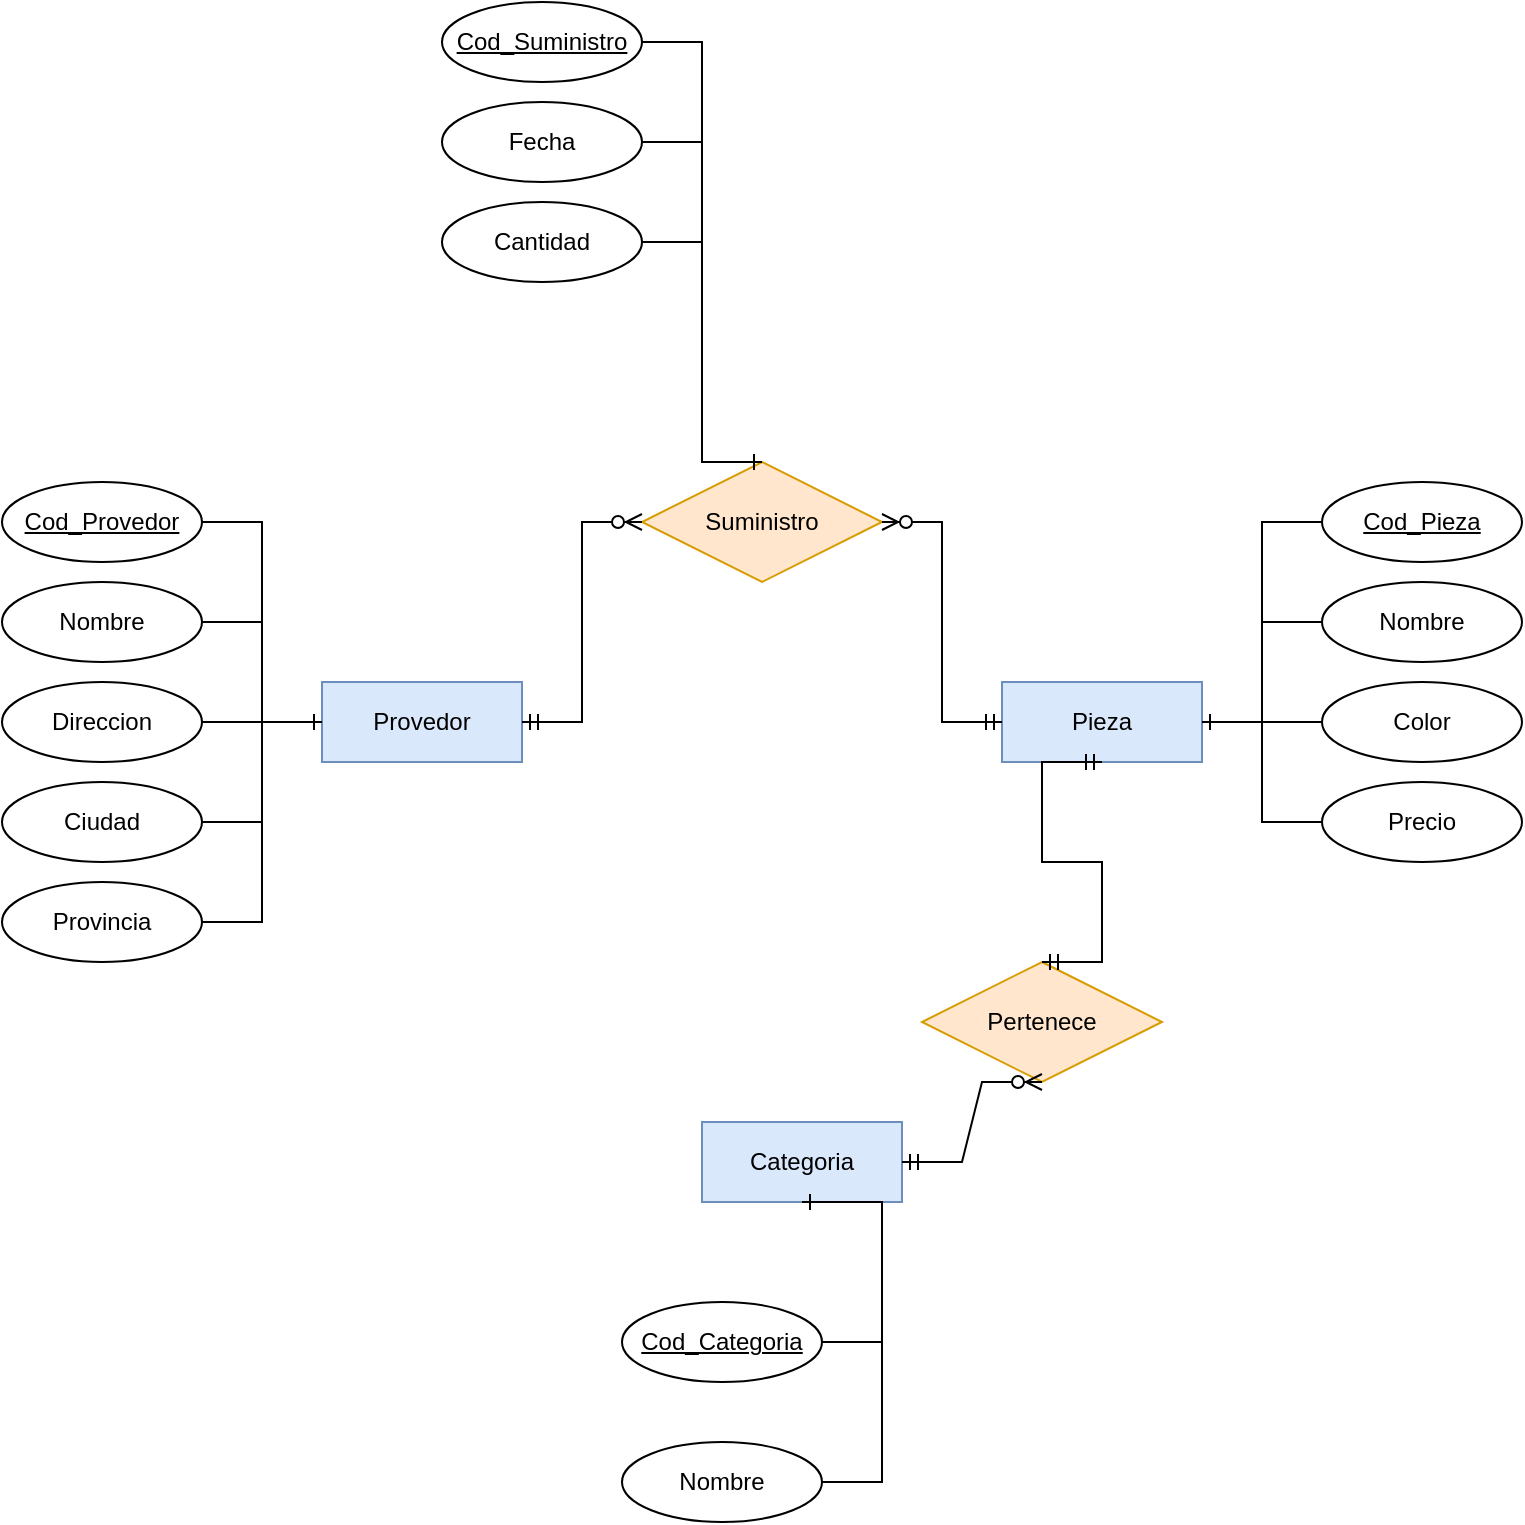 <mxfile version="21.6.2" type="github">
  <diagram name="Page-1" id="jrfXAR7NFiyqUkJSURD9">
    <mxGraphModel dx="880" dy="1610" grid="1" gridSize="10" guides="1" tooltips="1" connect="1" arrows="1" fold="1" page="1" pageScale="1" pageWidth="850" pageHeight="1100" math="0" shadow="0">
      <root>
        <mxCell id="0" />
        <mxCell id="1" parent="0" />
        <mxCell id="upm2bmq5loo3M3weXZuY-2" value="Provedor" style="whiteSpace=wrap;html=1;align=center;fillColor=#dae8fc;strokeColor=#6c8ebf;" vertex="1" parent="1">
          <mxGeometry x="160" y="100" width="100" height="40" as="geometry" />
        </mxCell>
        <mxCell id="upm2bmq5loo3M3weXZuY-3" value="Cod_Provedor" style="ellipse;whiteSpace=wrap;html=1;align=center;fontStyle=4;" vertex="1" parent="1">
          <mxGeometry width="100" height="40" as="geometry" />
        </mxCell>
        <mxCell id="upm2bmq5loo3M3weXZuY-4" value="Nombre" style="ellipse;whiteSpace=wrap;html=1;align=center;" vertex="1" parent="1">
          <mxGeometry y="50" width="100" height="40" as="geometry" />
        </mxCell>
        <mxCell id="upm2bmq5loo3M3weXZuY-5" value="Direccion" style="ellipse;whiteSpace=wrap;html=1;align=center;" vertex="1" parent="1">
          <mxGeometry y="100" width="100" height="40" as="geometry" />
        </mxCell>
        <mxCell id="upm2bmq5loo3M3weXZuY-6" value="&lt;div&gt;Ciudad&lt;/div&gt;" style="ellipse;whiteSpace=wrap;html=1;align=center;" vertex="1" parent="1">
          <mxGeometry y="150" width="100" height="40" as="geometry" />
        </mxCell>
        <mxCell id="upm2bmq5loo3M3weXZuY-7" value="Provincia" style="ellipse;whiteSpace=wrap;html=1;align=center;" vertex="1" parent="1">
          <mxGeometry y="200" width="100" height="40" as="geometry" />
        </mxCell>
        <mxCell id="upm2bmq5loo3M3weXZuY-8" value="" style="edgeStyle=entityRelationEdgeStyle;fontSize=12;html=1;endArrow=ERone;endFill=1;rounded=0;" edge="1" parent="1" source="upm2bmq5loo3M3weXZuY-3" target="upm2bmq5loo3M3weXZuY-2">
          <mxGeometry width="100" height="100" relative="1" as="geometry">
            <mxPoint x="370" y="320" as="sourcePoint" />
            <mxPoint x="470" y="220" as="targetPoint" />
          </mxGeometry>
        </mxCell>
        <mxCell id="upm2bmq5loo3M3weXZuY-9" value="" style="edgeStyle=entityRelationEdgeStyle;fontSize=12;html=1;endArrow=ERone;endFill=1;rounded=0;" edge="1" parent="1" source="upm2bmq5loo3M3weXZuY-4" target="upm2bmq5loo3M3weXZuY-2">
          <mxGeometry width="100" height="100" relative="1" as="geometry">
            <mxPoint x="370" y="320" as="sourcePoint" />
            <mxPoint x="470" y="220" as="targetPoint" />
          </mxGeometry>
        </mxCell>
        <mxCell id="upm2bmq5loo3M3weXZuY-10" value="" style="edgeStyle=entityRelationEdgeStyle;fontSize=12;html=1;endArrow=ERone;endFill=1;rounded=0;" edge="1" parent="1" source="upm2bmq5loo3M3weXZuY-5" target="upm2bmq5loo3M3weXZuY-2">
          <mxGeometry width="100" height="100" relative="1" as="geometry">
            <mxPoint x="370" y="320" as="sourcePoint" />
            <mxPoint x="470" y="220" as="targetPoint" />
          </mxGeometry>
        </mxCell>
        <mxCell id="upm2bmq5loo3M3weXZuY-11" value="" style="edgeStyle=entityRelationEdgeStyle;fontSize=12;html=1;endArrow=ERone;endFill=1;rounded=0;" edge="1" parent="1" source="upm2bmq5loo3M3weXZuY-6" target="upm2bmq5loo3M3weXZuY-2">
          <mxGeometry width="100" height="100" relative="1" as="geometry">
            <mxPoint x="370" y="320" as="sourcePoint" />
            <mxPoint x="470" y="220" as="targetPoint" />
          </mxGeometry>
        </mxCell>
        <mxCell id="upm2bmq5loo3M3weXZuY-12" value="" style="edgeStyle=entityRelationEdgeStyle;fontSize=12;html=1;endArrow=ERone;endFill=1;rounded=0;" edge="1" parent="1" source="upm2bmq5loo3M3weXZuY-7" target="upm2bmq5loo3M3weXZuY-2">
          <mxGeometry width="100" height="100" relative="1" as="geometry">
            <mxPoint x="370" y="320" as="sourcePoint" />
            <mxPoint x="470" y="220" as="targetPoint" />
          </mxGeometry>
        </mxCell>
        <mxCell id="upm2bmq5loo3M3weXZuY-13" value="Pieza" style="whiteSpace=wrap;html=1;align=center;fillColor=#dae8fc;strokeColor=#6c8ebf;" vertex="1" parent="1">
          <mxGeometry x="500" y="100" width="100" height="40" as="geometry" />
        </mxCell>
        <mxCell id="upm2bmq5loo3M3weXZuY-14" value="&lt;div&gt;Cod_Pieza&lt;/div&gt;" style="ellipse;whiteSpace=wrap;html=1;align=center;fontStyle=4;" vertex="1" parent="1">
          <mxGeometry x="660" width="100" height="40" as="geometry" />
        </mxCell>
        <mxCell id="upm2bmq5loo3M3weXZuY-15" value="&lt;div&gt;Nombre&lt;/div&gt;" style="ellipse;whiteSpace=wrap;html=1;align=center;" vertex="1" parent="1">
          <mxGeometry x="660" y="50" width="100" height="40" as="geometry" />
        </mxCell>
        <mxCell id="upm2bmq5loo3M3weXZuY-16" value="Color" style="ellipse;whiteSpace=wrap;html=1;align=center;" vertex="1" parent="1">
          <mxGeometry x="660" y="100" width="100" height="40" as="geometry" />
        </mxCell>
        <mxCell id="upm2bmq5loo3M3weXZuY-17" value="Precio" style="ellipse;whiteSpace=wrap;html=1;align=center;" vertex="1" parent="1">
          <mxGeometry x="660" y="150" width="100" height="40" as="geometry" />
        </mxCell>
        <mxCell id="upm2bmq5loo3M3weXZuY-19" value="" style="edgeStyle=entityRelationEdgeStyle;fontSize=12;html=1;endArrow=ERone;endFill=1;rounded=0;" edge="1" parent="1" source="upm2bmq5loo3M3weXZuY-15" target="upm2bmq5loo3M3weXZuY-13">
          <mxGeometry width="100" height="100" relative="1" as="geometry">
            <mxPoint x="370" y="320" as="sourcePoint" />
            <mxPoint x="470" y="220" as="targetPoint" />
          </mxGeometry>
        </mxCell>
        <mxCell id="upm2bmq5loo3M3weXZuY-20" value="" style="edgeStyle=entityRelationEdgeStyle;fontSize=12;html=1;endArrow=ERone;endFill=1;rounded=0;" edge="1" parent="1" source="upm2bmq5loo3M3weXZuY-16" target="upm2bmq5loo3M3weXZuY-13">
          <mxGeometry width="100" height="100" relative="1" as="geometry">
            <mxPoint x="370" y="320" as="sourcePoint" />
            <mxPoint x="470" y="220" as="targetPoint" />
          </mxGeometry>
        </mxCell>
        <mxCell id="upm2bmq5loo3M3weXZuY-21" value="" style="edgeStyle=entityRelationEdgeStyle;fontSize=12;html=1;endArrow=ERone;endFill=1;rounded=0;" edge="1" parent="1" source="upm2bmq5loo3M3weXZuY-17" target="upm2bmq5loo3M3weXZuY-13">
          <mxGeometry width="100" height="100" relative="1" as="geometry">
            <mxPoint x="370" y="320" as="sourcePoint" />
            <mxPoint x="470" y="220" as="targetPoint" />
          </mxGeometry>
        </mxCell>
        <mxCell id="upm2bmq5loo3M3weXZuY-22" value="" style="edgeStyle=entityRelationEdgeStyle;fontSize=12;html=1;endArrow=ERone;endFill=1;rounded=0;" edge="1" parent="1" source="upm2bmq5loo3M3weXZuY-14" target="upm2bmq5loo3M3weXZuY-13">
          <mxGeometry width="100" height="100" relative="1" as="geometry">
            <mxPoint x="370" y="320" as="sourcePoint" />
            <mxPoint x="470" y="220" as="targetPoint" />
          </mxGeometry>
        </mxCell>
        <mxCell id="upm2bmq5loo3M3weXZuY-23" value="Categoria" style="whiteSpace=wrap;html=1;align=center;fillColor=#dae8fc;strokeColor=#6c8ebf;" vertex="1" parent="1">
          <mxGeometry x="350" y="320" width="100" height="40" as="geometry" />
        </mxCell>
        <mxCell id="upm2bmq5loo3M3weXZuY-24" value="Cod_Categoria" style="ellipse;whiteSpace=wrap;html=1;align=center;fontStyle=4;" vertex="1" parent="1">
          <mxGeometry x="310" y="410" width="100" height="40" as="geometry" />
        </mxCell>
        <mxCell id="upm2bmq5loo3M3weXZuY-25" value="Nombre" style="ellipse;whiteSpace=wrap;html=1;align=center;" vertex="1" parent="1">
          <mxGeometry x="310" y="480" width="100" height="40" as="geometry" />
        </mxCell>
        <mxCell id="upm2bmq5loo3M3weXZuY-26" value="" style="edgeStyle=entityRelationEdgeStyle;fontSize=12;html=1;endArrow=ERone;endFill=1;rounded=0;entryX=0.5;entryY=1;entryDx=0;entryDy=0;" edge="1" parent="1" source="upm2bmq5loo3M3weXZuY-24" target="upm2bmq5loo3M3weXZuY-23">
          <mxGeometry width="100" height="100" relative="1" as="geometry">
            <mxPoint x="370" y="350" as="sourcePoint" />
            <mxPoint x="470" y="250" as="targetPoint" />
          </mxGeometry>
        </mxCell>
        <mxCell id="upm2bmq5loo3M3weXZuY-27" value="" style="edgeStyle=entityRelationEdgeStyle;fontSize=12;html=1;endArrow=ERone;endFill=1;rounded=0;entryX=0.5;entryY=1;entryDx=0;entryDy=0;" edge="1" parent="1" source="upm2bmq5loo3M3weXZuY-25" target="upm2bmq5loo3M3weXZuY-23">
          <mxGeometry width="100" height="100" relative="1" as="geometry">
            <mxPoint x="370" y="350" as="sourcePoint" />
            <mxPoint x="470" y="250" as="targetPoint" />
          </mxGeometry>
        </mxCell>
        <mxCell id="upm2bmq5loo3M3weXZuY-28" value="Suministro" style="shape=rhombus;perimeter=rhombusPerimeter;whiteSpace=wrap;html=1;align=center;fillColor=#ffe6cc;strokeColor=#d79b00;" vertex="1" parent="1">
          <mxGeometry x="320" y="-10" width="120" height="60" as="geometry" />
        </mxCell>
        <mxCell id="upm2bmq5loo3M3weXZuY-29" value="" style="edgeStyle=entityRelationEdgeStyle;fontSize=12;html=1;endArrow=ERzeroToMany;startArrow=ERmandOne;rounded=0;" edge="1" parent="1" source="upm2bmq5loo3M3weXZuY-2" target="upm2bmq5loo3M3weXZuY-28">
          <mxGeometry width="100" height="100" relative="1" as="geometry">
            <mxPoint x="350" y="140" as="sourcePoint" />
            <mxPoint x="450" y="40" as="targetPoint" />
          </mxGeometry>
        </mxCell>
        <mxCell id="upm2bmq5loo3M3weXZuY-30" value="" style="edgeStyle=entityRelationEdgeStyle;fontSize=12;html=1;endArrow=ERzeroToMany;startArrow=ERmandOne;rounded=0;" edge="1" parent="1" source="upm2bmq5loo3M3weXZuY-13" target="upm2bmq5loo3M3weXZuY-28">
          <mxGeometry width="100" height="100" relative="1" as="geometry">
            <mxPoint x="350" y="140" as="sourcePoint" />
            <mxPoint x="450" y="40" as="targetPoint" />
          </mxGeometry>
        </mxCell>
        <mxCell id="upm2bmq5loo3M3weXZuY-32" value="Cod_Suministro" style="ellipse;whiteSpace=wrap;html=1;align=center;fontStyle=4;" vertex="1" parent="1">
          <mxGeometry x="220" y="-240" width="100" height="40" as="geometry" />
        </mxCell>
        <mxCell id="upm2bmq5loo3M3weXZuY-33" value="Fecha" style="ellipse;whiteSpace=wrap;html=1;align=center;" vertex="1" parent="1">
          <mxGeometry x="220" y="-190" width="100" height="40" as="geometry" />
        </mxCell>
        <mxCell id="upm2bmq5loo3M3weXZuY-34" value="Cantidad" style="ellipse;whiteSpace=wrap;html=1;align=center;" vertex="1" parent="1">
          <mxGeometry x="220" y="-140" width="100" height="40" as="geometry" />
        </mxCell>
        <mxCell id="upm2bmq5loo3M3weXZuY-35" value="" style="edgeStyle=entityRelationEdgeStyle;fontSize=12;html=1;endArrow=ERone;endFill=1;rounded=0;" edge="1" parent="1" source="upm2bmq5loo3M3weXZuY-32">
          <mxGeometry width="100" height="100" relative="1" as="geometry">
            <mxPoint x="350" y="140" as="sourcePoint" />
            <mxPoint x="380" y="-10" as="targetPoint" />
          </mxGeometry>
        </mxCell>
        <mxCell id="upm2bmq5loo3M3weXZuY-36" value="" style="edgeStyle=entityRelationEdgeStyle;fontSize=12;html=1;endArrow=ERone;endFill=1;rounded=0;entryX=0.5;entryY=0;entryDx=0;entryDy=0;" edge="1" parent="1" source="upm2bmq5loo3M3weXZuY-33" target="upm2bmq5loo3M3weXZuY-28">
          <mxGeometry width="100" height="100" relative="1" as="geometry">
            <mxPoint x="350" y="140" as="sourcePoint" />
            <mxPoint x="450" y="40" as="targetPoint" />
          </mxGeometry>
        </mxCell>
        <mxCell id="upm2bmq5loo3M3weXZuY-37" value="" style="edgeStyle=entityRelationEdgeStyle;fontSize=12;html=1;endArrow=ERone;endFill=1;rounded=0;entryX=0.5;entryY=0;entryDx=0;entryDy=0;" edge="1" parent="1" source="upm2bmq5loo3M3weXZuY-34" target="upm2bmq5loo3M3weXZuY-28">
          <mxGeometry width="100" height="100" relative="1" as="geometry">
            <mxPoint x="350" y="140" as="sourcePoint" />
            <mxPoint x="450" y="40" as="targetPoint" />
          </mxGeometry>
        </mxCell>
        <mxCell id="upm2bmq5loo3M3weXZuY-38" value="Pertenece" style="shape=rhombus;perimeter=rhombusPerimeter;whiteSpace=wrap;html=1;align=center;fillColor=#ffe6cc;strokeColor=#d79b00;" vertex="1" parent="1">
          <mxGeometry x="460" y="240" width="120" height="60" as="geometry" />
        </mxCell>
        <mxCell id="upm2bmq5loo3M3weXZuY-39" value="" style="edgeStyle=entityRelationEdgeStyle;fontSize=12;html=1;endArrow=ERzeroToMany;startArrow=ERmandOne;rounded=0;entryX=0.5;entryY=1;entryDx=0;entryDy=0;" edge="1" parent="1" source="upm2bmq5loo3M3weXZuY-23" target="upm2bmq5loo3M3weXZuY-38">
          <mxGeometry width="100" height="100" relative="1" as="geometry">
            <mxPoint x="320" y="240" as="sourcePoint" />
            <mxPoint x="420" y="140" as="targetPoint" />
          </mxGeometry>
        </mxCell>
        <mxCell id="upm2bmq5loo3M3weXZuY-40" value="" style="edgeStyle=entityRelationEdgeStyle;fontSize=12;html=1;endArrow=ERmandOne;startArrow=ERmandOne;rounded=0;entryX=0.5;entryY=1;entryDx=0;entryDy=0;exitX=0.5;exitY=0;exitDx=0;exitDy=0;" edge="1" parent="1" source="upm2bmq5loo3M3weXZuY-38" target="upm2bmq5loo3M3weXZuY-13">
          <mxGeometry width="100" height="100" relative="1" as="geometry">
            <mxPoint x="320" y="240" as="sourcePoint" />
            <mxPoint x="420" y="140" as="targetPoint" />
          </mxGeometry>
        </mxCell>
      </root>
    </mxGraphModel>
  </diagram>
</mxfile>
